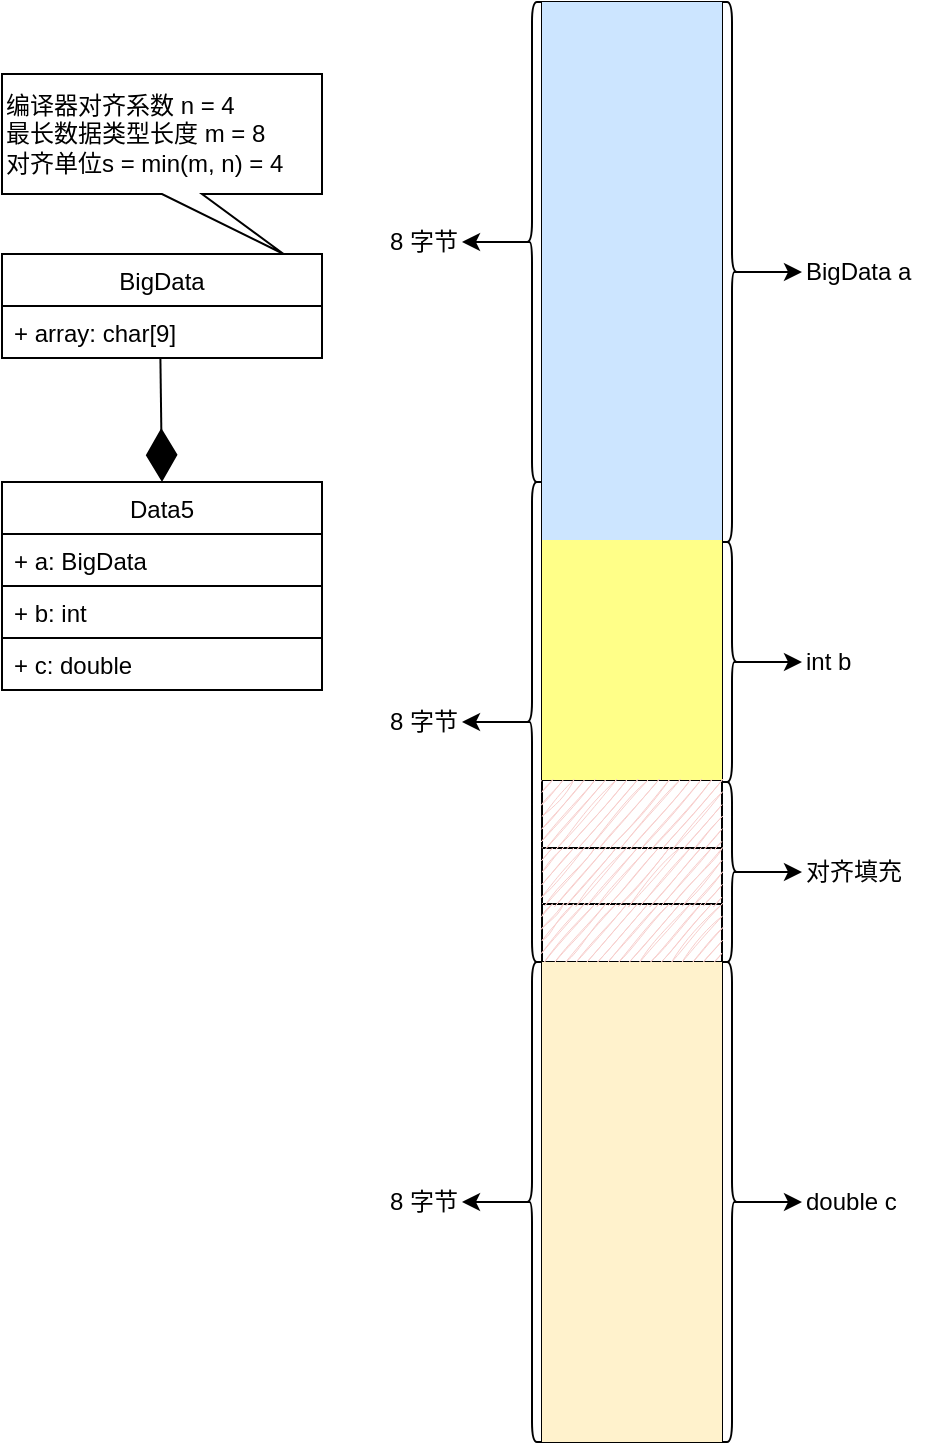 <mxfile version="17.4.5" type="github"><diagram id="y5-ArMUVISZthWghw4e-" name="第 1 页"><mxGraphModel dx="1420" dy="762" grid="1" gridSize="10" guides="1" tooltips="1" connect="1" arrows="1" fold="1" page="1" pageScale="1" pageWidth="2336" pageHeight="1654" math="0" shadow="0"><root><mxCell id="0"/><mxCell id="1" parent="0"/><mxCell id="bnOiq0095lczLOuPGoA0-1" value="" style="shape=table;startSize=0;container=1;collapsible=0;childLayout=tableLayout;sketch=0;strokeColor=default;" parent="1" vertex="1"><mxGeometry x="440" y="130" width="90" height="720" as="geometry"/></mxCell><mxCell id="bnOiq0095lczLOuPGoA0-2" value="" style="shape=tableRow;horizontal=0;startSize=0;swimlaneHead=0;swimlaneBody=0;top=0;left=0;bottom=0;right=0;collapsible=0;dropTarget=0;fillColor=none;points=[[0,0.5],[1,0.5]];portConstraint=eastwest;sketch=0;strokeColor=default;swimlaneLine=1;" parent="bnOiq0095lczLOuPGoA0-1" vertex="1"><mxGeometry width="90" height="29" as="geometry"/></mxCell><mxCell id="bnOiq0095lczLOuPGoA0-3" value="" style="shape=partialRectangle;html=1;whiteSpace=wrap;connectable=0;overflow=hidden;fillColor=#cce5ff;top=0;left=0;bottom=0;right=0;pointerEvents=1;strokeColor=#36393d;sketch=0;swimlaneLine=1;" parent="bnOiq0095lczLOuPGoA0-2" vertex="1"><mxGeometry width="90" height="29" as="geometry"><mxRectangle width="90" height="29" as="alternateBounds"/></mxGeometry></mxCell><mxCell id="bnOiq0095lczLOuPGoA0-4" value="" style="shape=tableRow;horizontal=0;startSize=0;swimlaneHead=0;swimlaneBody=0;top=0;left=0;bottom=0;right=0;collapsible=0;dropTarget=0;fillColor=none;points=[[0,0.5],[1,0.5]];portConstraint=eastwest;sketch=0;strokeColor=default;swimlaneLine=1;" parent="bnOiq0095lczLOuPGoA0-1" vertex="1"><mxGeometry y="29" width="90" height="34" as="geometry"/></mxCell><mxCell id="bnOiq0095lczLOuPGoA0-5" value="" style="shape=partialRectangle;html=1;whiteSpace=wrap;connectable=0;overflow=hidden;fillColor=#cce5ff;top=0;left=0;bottom=0;right=0;pointerEvents=1;sketch=0;strokeColor=#36393d;swimlaneLine=1;" parent="bnOiq0095lczLOuPGoA0-4" vertex="1"><mxGeometry width="90" height="34" as="geometry"><mxRectangle width="90" height="34" as="alternateBounds"/></mxGeometry></mxCell><mxCell id="bnOiq0095lczLOuPGoA0-6" value="" style="shape=tableRow;horizontal=0;startSize=0;swimlaneHead=0;swimlaneBody=0;top=0;left=0;bottom=0;right=0;collapsible=0;dropTarget=0;fillColor=none;points=[[0,0.5],[1,0.5]];portConstraint=eastwest;sketch=0;strokeColor=default;swimlaneLine=1;" parent="bnOiq0095lczLOuPGoA0-1" vertex="1"><mxGeometry y="63" width="90" height="28" as="geometry"/></mxCell><mxCell id="bnOiq0095lczLOuPGoA0-7" value="" style="shape=partialRectangle;html=1;whiteSpace=wrap;connectable=0;overflow=hidden;fillColor=#cce5ff;top=0;left=0;bottom=0;right=0;pointerEvents=1;strokeColor=#36393d;sketch=0;swimlaneLine=1;" parent="bnOiq0095lczLOuPGoA0-6" vertex="1"><mxGeometry width="90" height="28" as="geometry"><mxRectangle width="90" height="28" as="alternateBounds"/></mxGeometry></mxCell><mxCell id="bnOiq0095lczLOuPGoA0-8" value="" style="shape=tableRow;horizontal=0;startSize=0;swimlaneHead=0;swimlaneBody=0;top=0;left=0;bottom=0;right=0;collapsible=0;dropTarget=0;fillColor=none;points=[[0,0.5],[1,0.5]];portConstraint=eastwest;sketch=0;strokeColor=default;swimlaneLine=1;" parent="bnOiq0095lczLOuPGoA0-1" vertex="1"><mxGeometry y="91" width="90" height="29" as="geometry"/></mxCell><mxCell id="bnOiq0095lczLOuPGoA0-9" value="" style="shape=partialRectangle;html=1;whiteSpace=wrap;connectable=0;overflow=hidden;fillColor=#cce5ff;top=0;left=0;bottom=0;right=0;pointerEvents=1;strokeColor=#36393d;sketch=0;swimlaneLine=1;" parent="bnOiq0095lczLOuPGoA0-8" vertex="1"><mxGeometry width="90" height="29" as="geometry"><mxRectangle width="90" height="29" as="alternateBounds"/></mxGeometry></mxCell><mxCell id="bnOiq0095lczLOuPGoA0-10" value="" style="shape=tableRow;horizontal=0;startSize=0;swimlaneHead=0;swimlaneBody=0;top=0;left=0;bottom=0;right=0;collapsible=0;dropTarget=0;fillColor=none;points=[[0,0.5],[1,0.5]];portConstraint=eastwest;sketch=0;strokeColor=default;swimlaneLine=1;" parent="bnOiq0095lczLOuPGoA0-1" vertex="1"><mxGeometry y="120" width="90" height="29" as="geometry"/></mxCell><mxCell id="bnOiq0095lczLOuPGoA0-11" value="" style="shape=partialRectangle;html=1;whiteSpace=wrap;connectable=0;overflow=hidden;fillColor=#cce5ff;top=0;left=0;bottom=0;right=0;pointerEvents=1;strokeColor=#36393d;sketch=0;swimlaneLine=1;" parent="bnOiq0095lczLOuPGoA0-10" vertex="1"><mxGeometry width="90" height="29" as="geometry"><mxRectangle width="90" height="29" as="alternateBounds"/></mxGeometry></mxCell><mxCell id="bnOiq0095lczLOuPGoA0-12" value="" style="shape=tableRow;horizontal=0;startSize=0;swimlaneHead=0;swimlaneBody=0;top=0;left=0;bottom=0;right=0;collapsible=0;dropTarget=0;fillColor=none;points=[[0,0.5],[1,0.5]];portConstraint=eastwest;sketch=0;strokeColor=default;swimlaneLine=1;" parent="bnOiq0095lczLOuPGoA0-1" vertex="1"><mxGeometry y="149" width="90" height="34" as="geometry"/></mxCell><mxCell id="bnOiq0095lczLOuPGoA0-13" value="" style="shape=partialRectangle;html=1;whiteSpace=wrap;connectable=0;overflow=hidden;fillColor=#cce5ff;top=0;left=0;bottom=0;right=0;pointerEvents=1;strokeColor=#36393d;sketch=0;swimlaneLine=1;" parent="bnOiq0095lczLOuPGoA0-12" vertex="1"><mxGeometry width="90" height="34" as="geometry"><mxRectangle width="90" height="34" as="alternateBounds"/></mxGeometry></mxCell><mxCell id="bnOiq0095lczLOuPGoA0-14" value="" style="shape=tableRow;horizontal=0;startSize=0;swimlaneHead=0;swimlaneBody=0;top=0;left=0;bottom=0;right=0;collapsible=0;dropTarget=0;fillColor=none;points=[[0,0.5],[1,0.5]];portConstraint=eastwest;sketch=0;strokeColor=default;swimlaneLine=1;" parent="bnOiq0095lczLOuPGoA0-1" vertex="1"><mxGeometry y="183" width="90" height="28" as="geometry"/></mxCell><mxCell id="bnOiq0095lczLOuPGoA0-15" value="" style="shape=partialRectangle;html=1;whiteSpace=wrap;connectable=0;overflow=hidden;fillColor=#cce5ff;top=0;left=0;bottom=0;right=0;pointerEvents=1;strokeColor=#36393d;sketch=0;swimlaneLine=1;" parent="bnOiq0095lczLOuPGoA0-14" vertex="1"><mxGeometry width="90" height="28" as="geometry"><mxRectangle width="90" height="28" as="alternateBounds"/></mxGeometry></mxCell><mxCell id="bnOiq0095lczLOuPGoA0-16" value="" style="shape=tableRow;horizontal=0;startSize=0;swimlaneHead=0;swimlaneBody=0;top=0;left=0;bottom=0;right=0;collapsible=0;dropTarget=0;fillColor=none;points=[[0,0.5],[1,0.5]];portConstraint=eastwest;sketch=0;strokeColor=default;swimlaneLine=1;" parent="bnOiq0095lczLOuPGoA0-1" vertex="1"><mxGeometry y="211" width="90" height="29" as="geometry"/></mxCell><mxCell id="bnOiq0095lczLOuPGoA0-17" value="" style="shape=partialRectangle;html=1;whiteSpace=wrap;connectable=0;overflow=hidden;fillColor=#cce5ff;top=0;left=0;bottom=0;right=0;pointerEvents=1;strokeColor=#36393d;sketch=0;swimlaneLine=1;" parent="bnOiq0095lczLOuPGoA0-16" vertex="1"><mxGeometry width="90" height="29" as="geometry"><mxRectangle width="90" height="29" as="alternateBounds"/></mxGeometry></mxCell><mxCell id="ukCVWDNKJFyq6qt0lecr-66" value="" style="shape=tableRow;horizontal=0;startSize=0;swimlaneHead=0;swimlaneBody=0;top=0;left=0;bottom=0;right=0;collapsible=0;dropTarget=0;fillColor=none;points=[[0,0.5],[1,0.5]];portConstraint=eastwest;sketch=0;strokeColor=default;" vertex="1" parent="bnOiq0095lczLOuPGoA0-1"><mxGeometry y="240" width="90" height="29" as="geometry"/></mxCell><mxCell id="ukCVWDNKJFyq6qt0lecr-67" value="" style="shape=partialRectangle;html=1;whiteSpace=wrap;connectable=0;overflow=hidden;fillColor=#cce5ff;top=0;left=0;bottom=0;right=0;pointerEvents=1;strokeColor=#36393d;sketch=0;" vertex="1" parent="ukCVWDNKJFyq6qt0lecr-66"><mxGeometry width="90" height="29" as="geometry"><mxRectangle width="90" height="29" as="alternateBounds"/></mxGeometry></mxCell><mxCell id="ukCVWDNKJFyq6qt0lecr-68" value="" style="shape=tableRow;horizontal=0;startSize=0;swimlaneHead=0;swimlaneBody=0;top=0;left=0;bottom=0;right=0;collapsible=0;dropTarget=0;fillColor=none;points=[[0,0.5],[1,0.5]];portConstraint=eastwest;sketch=0;strokeColor=default;" vertex="1" parent="bnOiq0095lczLOuPGoA0-1"><mxGeometry y="269" width="90" height="34" as="geometry"/></mxCell><mxCell id="ukCVWDNKJFyq6qt0lecr-69" value="" style="shape=partialRectangle;html=1;whiteSpace=wrap;connectable=0;overflow=hidden;fillColor=#ffff88;top=0;left=0;bottom=0;right=0;pointerEvents=1;sketch=0;strokeColor=#36393d;" vertex="1" parent="ukCVWDNKJFyq6qt0lecr-68"><mxGeometry width="90" height="34" as="geometry"><mxRectangle width="90" height="34" as="alternateBounds"/></mxGeometry></mxCell><mxCell id="ukCVWDNKJFyq6qt0lecr-70" value="" style="shape=tableRow;horizontal=0;startSize=0;swimlaneHead=0;swimlaneBody=0;top=0;left=0;bottom=0;right=0;collapsible=0;dropTarget=0;fillColor=none;points=[[0,0.5],[1,0.5]];portConstraint=eastwest;sketch=0;strokeColor=default;" vertex="1" parent="bnOiq0095lczLOuPGoA0-1"><mxGeometry y="303" width="90" height="28" as="geometry"/></mxCell><mxCell id="ukCVWDNKJFyq6qt0lecr-71" value="" style="shape=partialRectangle;html=1;whiteSpace=wrap;connectable=0;overflow=hidden;fillColor=#ffff88;top=0;left=0;bottom=0;right=0;pointerEvents=1;strokeColor=#36393d;sketch=0;" vertex="1" parent="ukCVWDNKJFyq6qt0lecr-70"><mxGeometry width="90" height="28" as="geometry"><mxRectangle width="90" height="28" as="alternateBounds"/></mxGeometry></mxCell><mxCell id="ukCVWDNKJFyq6qt0lecr-72" value="" style="shape=tableRow;horizontal=0;startSize=0;swimlaneHead=0;swimlaneBody=0;top=0;left=0;bottom=0;right=0;collapsible=0;dropTarget=0;fillColor=none;points=[[0,0.5],[1,0.5]];portConstraint=eastwest;sketch=0;strokeColor=default;" vertex="1" parent="bnOiq0095lczLOuPGoA0-1"><mxGeometry y="331" width="90" height="29" as="geometry"/></mxCell><mxCell id="ukCVWDNKJFyq6qt0lecr-73" value="" style="shape=partialRectangle;html=1;whiteSpace=wrap;connectable=0;overflow=hidden;fillColor=#ffff88;top=0;left=0;bottom=0;right=0;pointerEvents=1;strokeColor=#36393d;sketch=0;" vertex="1" parent="ukCVWDNKJFyq6qt0lecr-72"><mxGeometry width="90" height="29" as="geometry"><mxRectangle width="90" height="29" as="alternateBounds"/></mxGeometry></mxCell><mxCell id="ukCVWDNKJFyq6qt0lecr-74" value="" style="shape=tableRow;horizontal=0;startSize=0;swimlaneHead=0;swimlaneBody=0;top=0;left=0;bottom=0;right=0;collapsible=0;dropTarget=0;fillColor=none;points=[[0,0.5],[1,0.5]];portConstraint=eastwest;sketch=0;strokeColor=default;" vertex="1" parent="bnOiq0095lczLOuPGoA0-1"><mxGeometry y="360" width="90" height="29" as="geometry"/></mxCell><mxCell id="ukCVWDNKJFyq6qt0lecr-75" value="" style="shape=partialRectangle;html=1;whiteSpace=wrap;connectable=0;overflow=hidden;fillColor=#ffff88;top=0;left=0;bottom=0;right=0;pointerEvents=1;strokeColor=#36393d;sketch=0;" vertex="1" parent="ukCVWDNKJFyq6qt0lecr-74"><mxGeometry width="90" height="29" as="geometry"><mxRectangle width="90" height="29" as="alternateBounds"/></mxGeometry></mxCell><mxCell id="ukCVWDNKJFyq6qt0lecr-76" value="" style="shape=tableRow;horizontal=0;startSize=0;swimlaneHead=0;swimlaneBody=0;top=0;left=0;bottom=0;right=0;collapsible=0;dropTarget=0;fillColor=none;points=[[0,0.5],[1,0.5]];portConstraint=eastwest;sketch=0;strokeColor=default;" vertex="1" parent="bnOiq0095lczLOuPGoA0-1"><mxGeometry y="389" width="90" height="34" as="geometry"/></mxCell><mxCell id="ukCVWDNKJFyq6qt0lecr-77" value="" style="shape=partialRectangle;html=1;whiteSpace=wrap;connectable=0;overflow=hidden;fillColor=#f8cecc;top=0;left=0;bottom=0;right=0;pointerEvents=1;strokeColor=#b85450;sketch=1;" vertex="1" parent="ukCVWDNKJFyq6qt0lecr-76"><mxGeometry width="90" height="34" as="geometry"><mxRectangle width="90" height="34" as="alternateBounds"/></mxGeometry></mxCell><mxCell id="ukCVWDNKJFyq6qt0lecr-78" value="" style="shape=tableRow;horizontal=0;startSize=0;swimlaneHead=0;swimlaneBody=0;top=0;left=0;bottom=0;right=0;collapsible=0;dropTarget=0;fillColor=none;points=[[0,0.5],[1,0.5]];portConstraint=eastwest;sketch=0;strokeColor=default;" vertex="1" parent="bnOiq0095lczLOuPGoA0-1"><mxGeometry y="423" width="90" height="28" as="geometry"/></mxCell><mxCell id="ukCVWDNKJFyq6qt0lecr-79" value="" style="shape=partialRectangle;html=1;whiteSpace=wrap;connectable=0;overflow=hidden;fillColor=#f8cecc;top=0;left=0;bottom=0;right=0;pointerEvents=1;strokeColor=#b85450;sketch=1;" vertex="1" parent="ukCVWDNKJFyq6qt0lecr-78"><mxGeometry width="90" height="28" as="geometry"><mxRectangle width="90" height="28" as="alternateBounds"/></mxGeometry></mxCell><mxCell id="ukCVWDNKJFyq6qt0lecr-80" value="" style="shape=tableRow;horizontal=0;startSize=0;swimlaneHead=0;swimlaneBody=0;top=0;left=0;bottom=0;right=0;collapsible=0;dropTarget=0;fillColor=none;points=[[0,0.5],[1,0.5]];portConstraint=eastwest;sketch=0;strokeColor=default;" vertex="1" parent="bnOiq0095lczLOuPGoA0-1"><mxGeometry y="451" width="90" height="29" as="geometry"/></mxCell><mxCell id="ukCVWDNKJFyq6qt0lecr-81" value="" style="shape=partialRectangle;html=1;whiteSpace=wrap;connectable=0;overflow=hidden;fillColor=#f8cecc;top=0;left=0;bottom=0;right=0;pointerEvents=1;strokeColor=#b85450;sketch=1;" vertex="1" parent="ukCVWDNKJFyq6qt0lecr-80"><mxGeometry width="90" height="29" as="geometry"><mxRectangle width="90" height="29" as="alternateBounds"/></mxGeometry></mxCell><mxCell id="ukCVWDNKJFyq6qt0lecr-82" value="" style="shape=tableRow;horizontal=0;startSize=0;swimlaneHead=0;swimlaneBody=0;top=0;left=0;bottom=0;right=0;collapsible=0;dropTarget=0;fillColor=none;points=[[0,0.5],[1,0.5]];portConstraint=eastwest;sketch=0;strokeColor=default;" vertex="1" parent="bnOiq0095lczLOuPGoA0-1"><mxGeometry y="480" width="90" height="29" as="geometry"/></mxCell><mxCell id="ukCVWDNKJFyq6qt0lecr-83" value="" style="shape=partialRectangle;html=1;whiteSpace=wrap;connectable=0;overflow=hidden;fillColor=#fff2cc;top=0;left=0;bottom=0;right=0;pointerEvents=1;strokeColor=#d6b656;sketch=0;" vertex="1" parent="ukCVWDNKJFyq6qt0lecr-82"><mxGeometry width="90" height="29" as="geometry"><mxRectangle width="90" height="29" as="alternateBounds"/></mxGeometry></mxCell><mxCell id="ukCVWDNKJFyq6qt0lecr-84" value="" style="shape=tableRow;horizontal=0;startSize=0;swimlaneHead=0;swimlaneBody=0;top=0;left=0;bottom=0;right=0;collapsible=0;dropTarget=0;fillColor=none;points=[[0,0.5],[1,0.5]];portConstraint=eastwest;sketch=0;strokeColor=default;" vertex="1" parent="bnOiq0095lczLOuPGoA0-1"><mxGeometry y="509" width="90" height="34" as="geometry"/></mxCell><mxCell id="ukCVWDNKJFyq6qt0lecr-85" value="" style="shape=partialRectangle;html=1;whiteSpace=wrap;connectable=0;overflow=hidden;fillColor=#fff2cc;top=0;left=0;bottom=0;right=0;pointerEvents=1;sketch=0;strokeColor=#d6b656;" vertex="1" parent="ukCVWDNKJFyq6qt0lecr-84"><mxGeometry width="90" height="34" as="geometry"><mxRectangle width="90" height="34" as="alternateBounds"/></mxGeometry></mxCell><mxCell id="ukCVWDNKJFyq6qt0lecr-86" value="" style="shape=tableRow;horizontal=0;startSize=0;swimlaneHead=0;swimlaneBody=0;top=0;left=0;bottom=0;right=0;collapsible=0;dropTarget=0;fillColor=none;points=[[0,0.5],[1,0.5]];portConstraint=eastwest;sketch=0;strokeColor=default;" vertex="1" parent="bnOiq0095lczLOuPGoA0-1"><mxGeometry y="543" width="90" height="28" as="geometry"/></mxCell><mxCell id="ukCVWDNKJFyq6qt0lecr-87" value="" style="shape=partialRectangle;html=1;whiteSpace=wrap;connectable=0;overflow=hidden;fillColor=#fff2cc;top=0;left=0;bottom=0;right=0;pointerEvents=1;strokeColor=#d6b656;sketch=0;" vertex="1" parent="ukCVWDNKJFyq6qt0lecr-86"><mxGeometry width="90" height="28" as="geometry"><mxRectangle width="90" height="28" as="alternateBounds"/></mxGeometry></mxCell><mxCell id="ukCVWDNKJFyq6qt0lecr-88" value="" style="shape=tableRow;horizontal=0;startSize=0;swimlaneHead=0;swimlaneBody=0;top=0;left=0;bottom=0;right=0;collapsible=0;dropTarget=0;fillColor=none;points=[[0,0.5],[1,0.5]];portConstraint=eastwest;sketch=0;strokeColor=default;" vertex="1" parent="bnOiq0095lczLOuPGoA0-1"><mxGeometry y="571" width="90" height="29" as="geometry"/></mxCell><mxCell id="ukCVWDNKJFyq6qt0lecr-89" value="" style="shape=partialRectangle;html=1;whiteSpace=wrap;connectable=0;overflow=hidden;fillColor=#fff2cc;top=0;left=0;bottom=0;right=0;pointerEvents=1;strokeColor=#d6b656;sketch=0;" vertex="1" parent="ukCVWDNKJFyq6qt0lecr-88"><mxGeometry width="90" height="29" as="geometry"><mxRectangle width="90" height="29" as="alternateBounds"/></mxGeometry></mxCell><mxCell id="ukCVWDNKJFyq6qt0lecr-90" value="" style="shape=tableRow;horizontal=0;startSize=0;swimlaneHead=0;swimlaneBody=0;top=0;left=0;bottom=0;right=0;collapsible=0;dropTarget=0;fillColor=none;points=[[0,0.5],[1,0.5]];portConstraint=eastwest;sketch=0;strokeColor=default;" vertex="1" parent="bnOiq0095lczLOuPGoA0-1"><mxGeometry y="600" width="90" height="29" as="geometry"/></mxCell><mxCell id="ukCVWDNKJFyq6qt0lecr-91" value="" style="shape=partialRectangle;html=1;whiteSpace=wrap;connectable=0;overflow=hidden;fillColor=#fff2cc;top=0;left=0;bottom=0;right=0;pointerEvents=1;strokeColor=#d6b656;sketch=0;" vertex="1" parent="ukCVWDNKJFyq6qt0lecr-90"><mxGeometry width="90" height="29" as="geometry"><mxRectangle width="90" height="29" as="alternateBounds"/></mxGeometry></mxCell><mxCell id="ukCVWDNKJFyq6qt0lecr-92" value="" style="shape=tableRow;horizontal=0;startSize=0;swimlaneHead=0;swimlaneBody=0;top=0;left=0;bottom=0;right=0;collapsible=0;dropTarget=0;fillColor=none;points=[[0,0.5],[1,0.5]];portConstraint=eastwest;sketch=0;strokeColor=default;" vertex="1" parent="bnOiq0095lczLOuPGoA0-1"><mxGeometry y="629" width="90" height="34" as="geometry"/></mxCell><mxCell id="ukCVWDNKJFyq6qt0lecr-93" value="" style="shape=partialRectangle;html=1;whiteSpace=wrap;connectable=0;overflow=hidden;fillColor=#fff2cc;top=0;left=0;bottom=0;right=0;pointerEvents=1;strokeColor=#d6b656;sketch=0;" vertex="1" parent="ukCVWDNKJFyq6qt0lecr-92"><mxGeometry width="90" height="34" as="geometry"><mxRectangle width="90" height="34" as="alternateBounds"/></mxGeometry></mxCell><mxCell id="ukCVWDNKJFyq6qt0lecr-94" value="" style="shape=tableRow;horizontal=0;startSize=0;swimlaneHead=0;swimlaneBody=0;top=0;left=0;bottom=0;right=0;collapsible=0;dropTarget=0;fillColor=none;points=[[0,0.5],[1,0.5]];portConstraint=eastwest;sketch=0;strokeColor=default;" vertex="1" parent="bnOiq0095lczLOuPGoA0-1"><mxGeometry y="663" width="90" height="28" as="geometry"/></mxCell><mxCell id="ukCVWDNKJFyq6qt0lecr-95" value="" style="shape=partialRectangle;html=1;whiteSpace=wrap;connectable=0;overflow=hidden;fillColor=#fff2cc;top=0;left=0;bottom=0;right=0;pointerEvents=1;strokeColor=#d6b656;sketch=0;" vertex="1" parent="ukCVWDNKJFyq6qt0lecr-94"><mxGeometry width="90" height="28" as="geometry"><mxRectangle width="90" height="28" as="alternateBounds"/></mxGeometry></mxCell><mxCell id="ukCVWDNKJFyq6qt0lecr-96" value="" style="shape=tableRow;horizontal=0;startSize=0;swimlaneHead=0;swimlaneBody=0;top=0;left=0;bottom=0;right=0;collapsible=0;dropTarget=0;fillColor=none;points=[[0,0.5],[1,0.5]];portConstraint=eastwest;sketch=0;strokeColor=default;" vertex="1" parent="bnOiq0095lczLOuPGoA0-1"><mxGeometry y="691" width="90" height="29" as="geometry"/></mxCell><mxCell id="ukCVWDNKJFyq6qt0lecr-97" value="" style="shape=partialRectangle;html=1;whiteSpace=wrap;connectable=0;overflow=hidden;fillColor=#fff2cc;top=0;left=0;bottom=0;right=0;pointerEvents=1;strokeColor=#d6b656;sketch=0;" vertex="1" parent="ukCVWDNKJFyq6qt0lecr-96"><mxGeometry width="90" height="29" as="geometry"><mxRectangle width="90" height="29" as="alternateBounds"/></mxGeometry></mxCell><mxCell id="bnOiq0095lczLOuPGoA0-18" value="" style="endArrow=classic;html=1;rounded=0;exitX=0.1;exitY=0.5;exitDx=0;exitDy=0;entryX=0;entryY=0.5;entryDx=0;entryDy=0;exitPerimeter=0;sketch=0;strokeColor=default;swimlaneLine=1;" parent="1" source="bnOiq0095lczLOuPGoA0-22" target="bnOiq0095lczLOuPGoA0-19" edge="1"><mxGeometry width="50" height="50" relative="1" as="geometry"><mxPoint x="550" y="150" as="sourcePoint"/><mxPoint x="570" y="153" as="targetPoint"/></mxGeometry></mxCell><mxCell id="bnOiq0095lczLOuPGoA0-19" value="BigData a" style="text;html=1;strokeColor=none;fillColor=none;align=left;verticalAlign=middle;whiteSpace=wrap;rounded=0;sketch=0;swimlaneLine=1;" parent="1" vertex="1"><mxGeometry x="570" y="255" width="70" height="20" as="geometry"/></mxCell><mxCell id="bnOiq0095lczLOuPGoA0-21" value="" style="shape=curlyBracket;whiteSpace=wrap;html=1;rounded=1;flipH=1;sketch=0;strokeColor=default;swimlaneLine=1;" parent="1" vertex="1"><mxGeometry x="530" y="400" width="10" height="120" as="geometry"/></mxCell><mxCell id="bnOiq0095lczLOuPGoA0-22" value="" style="shape=curlyBracket;whiteSpace=wrap;html=1;rounded=1;flipH=1;sketch=0;strokeColor=default;swimlaneLine=1;" parent="1" vertex="1"><mxGeometry x="530" y="130" width="10" height="270" as="geometry"/></mxCell><mxCell id="bnOiq0095lczLOuPGoA0-23" value="" style="endArrow=classic;html=1;rounded=0;entryX=0;entryY=0.5;entryDx=0;entryDy=0;exitX=0.1;exitY=0.5;exitDx=0;exitDy=0;exitPerimeter=0;sketch=0;strokeColor=default;swimlaneLine=1;" parent="1" source="bnOiq0095lczLOuPGoA0-21" target="bnOiq0095lczLOuPGoA0-24" edge="1"><mxGeometry width="50" height="50" relative="1" as="geometry"><mxPoint x="550" y="460" as="sourcePoint"/><mxPoint x="585.5" y="468" as="targetPoint"/></mxGeometry></mxCell><mxCell id="bnOiq0095lczLOuPGoA0-24" value="int b" style="text;html=1;strokeColor=none;fillColor=none;align=left;verticalAlign=middle;whiteSpace=wrap;rounded=0;sketch=0;swimlaneLine=1;" parent="1" vertex="1"><mxGeometry x="570" y="450" width="60" height="20" as="geometry"/></mxCell><mxCell id="bnOiq0095lczLOuPGoA0-26" value="&lt;span&gt;编译器对齐系数 n = 4&lt;/span&gt;&lt;br&gt;&lt;span&gt;最长数据类型长度 m = 8&lt;/span&gt;&lt;br&gt;&lt;span&gt;对齐单位s = min(m, n) = 4&lt;/span&gt;" style="shape=callout;whiteSpace=wrap;html=1;perimeter=calloutPerimeter;sketch=0;position2=0.88;align=left;strokeColor=default;" parent="1" vertex="1"><mxGeometry x="170" y="166" width="160" height="90" as="geometry"/></mxCell><mxCell id="bnOiq0095lczLOuPGoA0-28" value="" style="shape=curlyBracket;whiteSpace=wrap;html=1;rounded=1;sketch=0;strokeColor=default;swimlaneLine=1;" parent="1" vertex="1"><mxGeometry x="430" y="130" width="10" height="240" as="geometry"/></mxCell><mxCell id="bnOiq0095lczLOuPGoA0-29" value="" style="shape=curlyBracket;whiteSpace=wrap;html=1;rounded=1;sketch=0;strokeColor=default;swimlaneLine=1;" parent="1" vertex="1"><mxGeometry x="430" y="370" width="10" height="240" as="geometry"/></mxCell><mxCell id="bnOiq0095lczLOuPGoA0-30" value="8 字节" style="text;html=1;strokeColor=none;fillColor=none;align=right;verticalAlign=middle;whiteSpace=wrap;rounded=0;sketch=0;swimlaneLine=1;" parent="1" vertex="1"><mxGeometry x="350" y="240" width="50" height="20" as="geometry"/></mxCell><mxCell id="bnOiq0095lczLOuPGoA0-31" value="" style="endArrow=classic;html=1;rounded=0;exitX=0.1;exitY=0.5;exitDx=0;exitDy=0;exitPerimeter=0;entryX=1;entryY=0.5;entryDx=0;entryDy=0;sketch=0;strokeColor=default;swimlaneLine=1;" parent="1" source="bnOiq0095lczLOuPGoA0-28" target="bnOiq0095lczLOuPGoA0-30" edge="1"><mxGeometry width="50" height="50" relative="1" as="geometry"><mxPoint x="370" y="210" as="sourcePoint"/><mxPoint x="420" y="160" as="targetPoint"/></mxGeometry></mxCell><mxCell id="bnOiq0095lczLOuPGoA0-33" value="8 字节" style="text;html=1;strokeColor=none;fillColor=none;align=right;verticalAlign=middle;whiteSpace=wrap;rounded=0;sketch=0;swimlaneLine=1;" parent="1" vertex="1"><mxGeometry x="350" y="480" width="50" height="20" as="geometry"/></mxCell><mxCell id="bnOiq0095lczLOuPGoA0-34" value="" style="endArrow=classic;html=1;rounded=0;exitX=0.1;exitY=0.5;exitDx=0;exitDy=0;exitPerimeter=0;entryX=1;entryY=0.5;entryDx=0;entryDy=0;sketch=0;strokeColor=default;swimlaneLine=1;" parent="1" source="bnOiq0095lczLOuPGoA0-29" target="bnOiq0095lczLOuPGoA0-33" edge="1"><mxGeometry width="50" height="50" relative="1" as="geometry"><mxPoint x="430" y="310.0" as="sourcePoint"/><mxPoint x="419" y="280" as="targetPoint"/></mxGeometry></mxCell><mxCell id="bnOiq0095lczLOuPGoA0-40" value="" style="endArrow=classic;html=1;rounded=0;entryX=0;entryY=0.5;entryDx=0;entryDy=0;exitX=0.1;exitY=0.5;exitDx=0;exitDy=0;exitPerimeter=0;sketch=0;strokeColor=default;swimlaneLine=1;" parent="1" source="bnOiq0095lczLOuPGoA0-42" target="bnOiq0095lczLOuPGoA0-41" edge="1"><mxGeometry width="50" height="50" relative="1" as="geometry"><mxPoint x="550" y="550" as="sourcePoint"/><mxPoint x="585.5" y="558" as="targetPoint"/></mxGeometry></mxCell><mxCell id="bnOiq0095lczLOuPGoA0-41" value="对齐填充" style="text;html=1;strokeColor=none;fillColor=none;align=left;verticalAlign=middle;whiteSpace=wrap;rounded=0;sketch=0;swimlaneLine=1;" parent="1" vertex="1"><mxGeometry x="570" y="555" width="60" height="20" as="geometry"/></mxCell><mxCell id="bnOiq0095lczLOuPGoA0-42" value="" style="shape=curlyBracket;whiteSpace=wrap;html=1;rounded=1;flipH=1;sketch=0;strokeColor=default;swimlaneLine=1;" parent="1" vertex="1"><mxGeometry x="530" y="520" width="10" height="90" as="geometry"/></mxCell><mxCell id="bnOiq0095lczLOuPGoA0-43" value="Data5" style="swimlane;fontStyle=0;childLayout=stackLayout;horizontal=1;startSize=26;fillColor=none;horizontalStack=0;resizeParent=1;resizeParentMax=0;resizeLast=0;collapsible=1;marginBottom=0;sketch=0;strokeColor=default;" parent="1" vertex="1"><mxGeometry x="170" y="370" width="160" height="104" as="geometry"/></mxCell><mxCell id="bnOiq0095lczLOuPGoA0-44" value="+ a: BigData" style="text;strokeColor=default;fillColor=none;align=left;verticalAlign=top;spacingLeft=4;spacingRight=4;overflow=hidden;rotatable=0;points=[[0,0.5],[1,0.5]];portConstraint=eastwest;sketch=0;" parent="bnOiq0095lczLOuPGoA0-43" vertex="1"><mxGeometry y="26" width="160" height="26" as="geometry"/></mxCell><mxCell id="qdYz1cG67cNBZeQHGUtf-1" value="+ b: int" style="text;strokeColor=default;fillColor=none;align=left;verticalAlign=top;spacingLeft=4;spacingRight=4;overflow=hidden;rotatable=0;points=[[0,0.5],[1,0.5]];portConstraint=eastwest;sketch=0;" parent="bnOiq0095lczLOuPGoA0-43" vertex="1"><mxGeometry y="52" width="160" height="26" as="geometry"/></mxCell><mxCell id="bnOiq0095lczLOuPGoA0-45" value="+ c: double" style="text;strokeColor=default;fillColor=none;align=left;verticalAlign=top;spacingLeft=4;spacingRight=4;overflow=hidden;rotatable=0;points=[[0,0.5],[1,0.5]];portConstraint=eastwest;sketch=0;" parent="bnOiq0095lczLOuPGoA0-43" vertex="1"><mxGeometry y="78" width="160" height="26" as="geometry"/></mxCell><mxCell id="ukCVWDNKJFyq6qt0lecr-1" value="BigData" style="swimlane;fontStyle=0;childLayout=stackLayout;horizontal=1;startSize=26;fillColor=none;horizontalStack=0;resizeParent=1;resizeParentMax=0;resizeLast=0;collapsible=1;marginBottom=0;sketch=0;strokeColor=default;" vertex="1" parent="1"><mxGeometry x="170" y="256" width="160" height="52" as="geometry"/></mxCell><mxCell id="ukCVWDNKJFyq6qt0lecr-2" value="+ array: char[9]" style="text;strokeColor=default;fillColor=none;align=left;verticalAlign=top;spacingLeft=4;spacingRight=4;overflow=hidden;rotatable=0;points=[[0,0.5],[1,0.5]];portConstraint=eastwest;sketch=0;" vertex="1" parent="ukCVWDNKJFyq6qt0lecr-1"><mxGeometry y="26" width="160" height="26" as="geometry"/></mxCell><mxCell id="ukCVWDNKJFyq6qt0lecr-5" value="" style="endArrow=diamondThin;endFill=1;endSize=24;html=1;rounded=0;entryX=0.5;entryY=0;entryDx=0;entryDy=0;exitX=0.495;exitY=1.008;exitDx=0;exitDy=0;exitPerimeter=0;sketch=0;strokeColor=default;" edge="1" parent="1" source="ukCVWDNKJFyq6qt0lecr-2" target="bnOiq0095lczLOuPGoA0-43"><mxGeometry width="160" relative="1" as="geometry"><mxPoint x="250" y="310" as="sourcePoint"/><mxPoint x="550" y="510" as="targetPoint"/></mxGeometry></mxCell><mxCell id="ukCVWDNKJFyq6qt0lecr-99" value="" style="shape=curlyBracket;whiteSpace=wrap;html=1;rounded=1;sketch=0;strokeColor=default;swimlaneLine=1;" vertex="1" parent="1"><mxGeometry x="430" y="610" width="10" height="240" as="geometry"/></mxCell><mxCell id="ukCVWDNKJFyq6qt0lecr-100" value="8 字节" style="text;html=1;strokeColor=none;fillColor=none;align=right;verticalAlign=middle;whiteSpace=wrap;rounded=0;sketch=0;swimlaneLine=1;" vertex="1" parent="1"><mxGeometry x="350" y="720" width="50" height="20" as="geometry"/></mxCell><mxCell id="ukCVWDNKJFyq6qt0lecr-101" value="" style="endArrow=classic;html=1;rounded=0;exitX=0.1;exitY=0.5;exitDx=0;exitDy=0;exitPerimeter=0;entryX=1;entryY=0.5;entryDx=0;entryDy=0;sketch=0;strokeColor=default;swimlaneLine=1;" edge="1" source="ukCVWDNKJFyq6qt0lecr-99" target="ukCVWDNKJFyq6qt0lecr-100" parent="1"><mxGeometry width="50" height="50" relative="1" as="geometry"><mxPoint x="430" y="550.0" as="sourcePoint"/><mxPoint x="419" y="520" as="targetPoint"/></mxGeometry></mxCell><mxCell id="ukCVWDNKJFyq6qt0lecr-104" value="" style="endArrow=classic;html=1;rounded=0;exitX=0.1;exitY=0.5;exitDx=0;exitDy=0;entryX=0;entryY=0.5;entryDx=0;entryDy=0;exitPerimeter=0;sketch=0;strokeColor=default;swimlaneLine=1;" edge="1" source="ukCVWDNKJFyq6qt0lecr-106" target="ukCVWDNKJFyq6qt0lecr-105" parent="1"><mxGeometry width="50" height="50" relative="1" as="geometry"><mxPoint x="550" y="630" as="sourcePoint"/><mxPoint x="570" y="633" as="targetPoint"/></mxGeometry></mxCell><mxCell id="ukCVWDNKJFyq6qt0lecr-105" value="double c" style="text;html=1;strokeColor=none;fillColor=none;align=left;verticalAlign=middle;whiteSpace=wrap;rounded=0;sketch=0;swimlaneLine=1;" vertex="1" parent="1"><mxGeometry x="570" y="720" width="70" height="20" as="geometry"/></mxCell><mxCell id="ukCVWDNKJFyq6qt0lecr-106" value="" style="shape=curlyBracket;whiteSpace=wrap;html=1;rounded=1;flipH=1;sketch=0;strokeColor=default;swimlaneLine=1;" vertex="1" parent="1"><mxGeometry x="530" y="610" width="10" height="240" as="geometry"/></mxCell></root></mxGraphModel></diagram></mxfile>